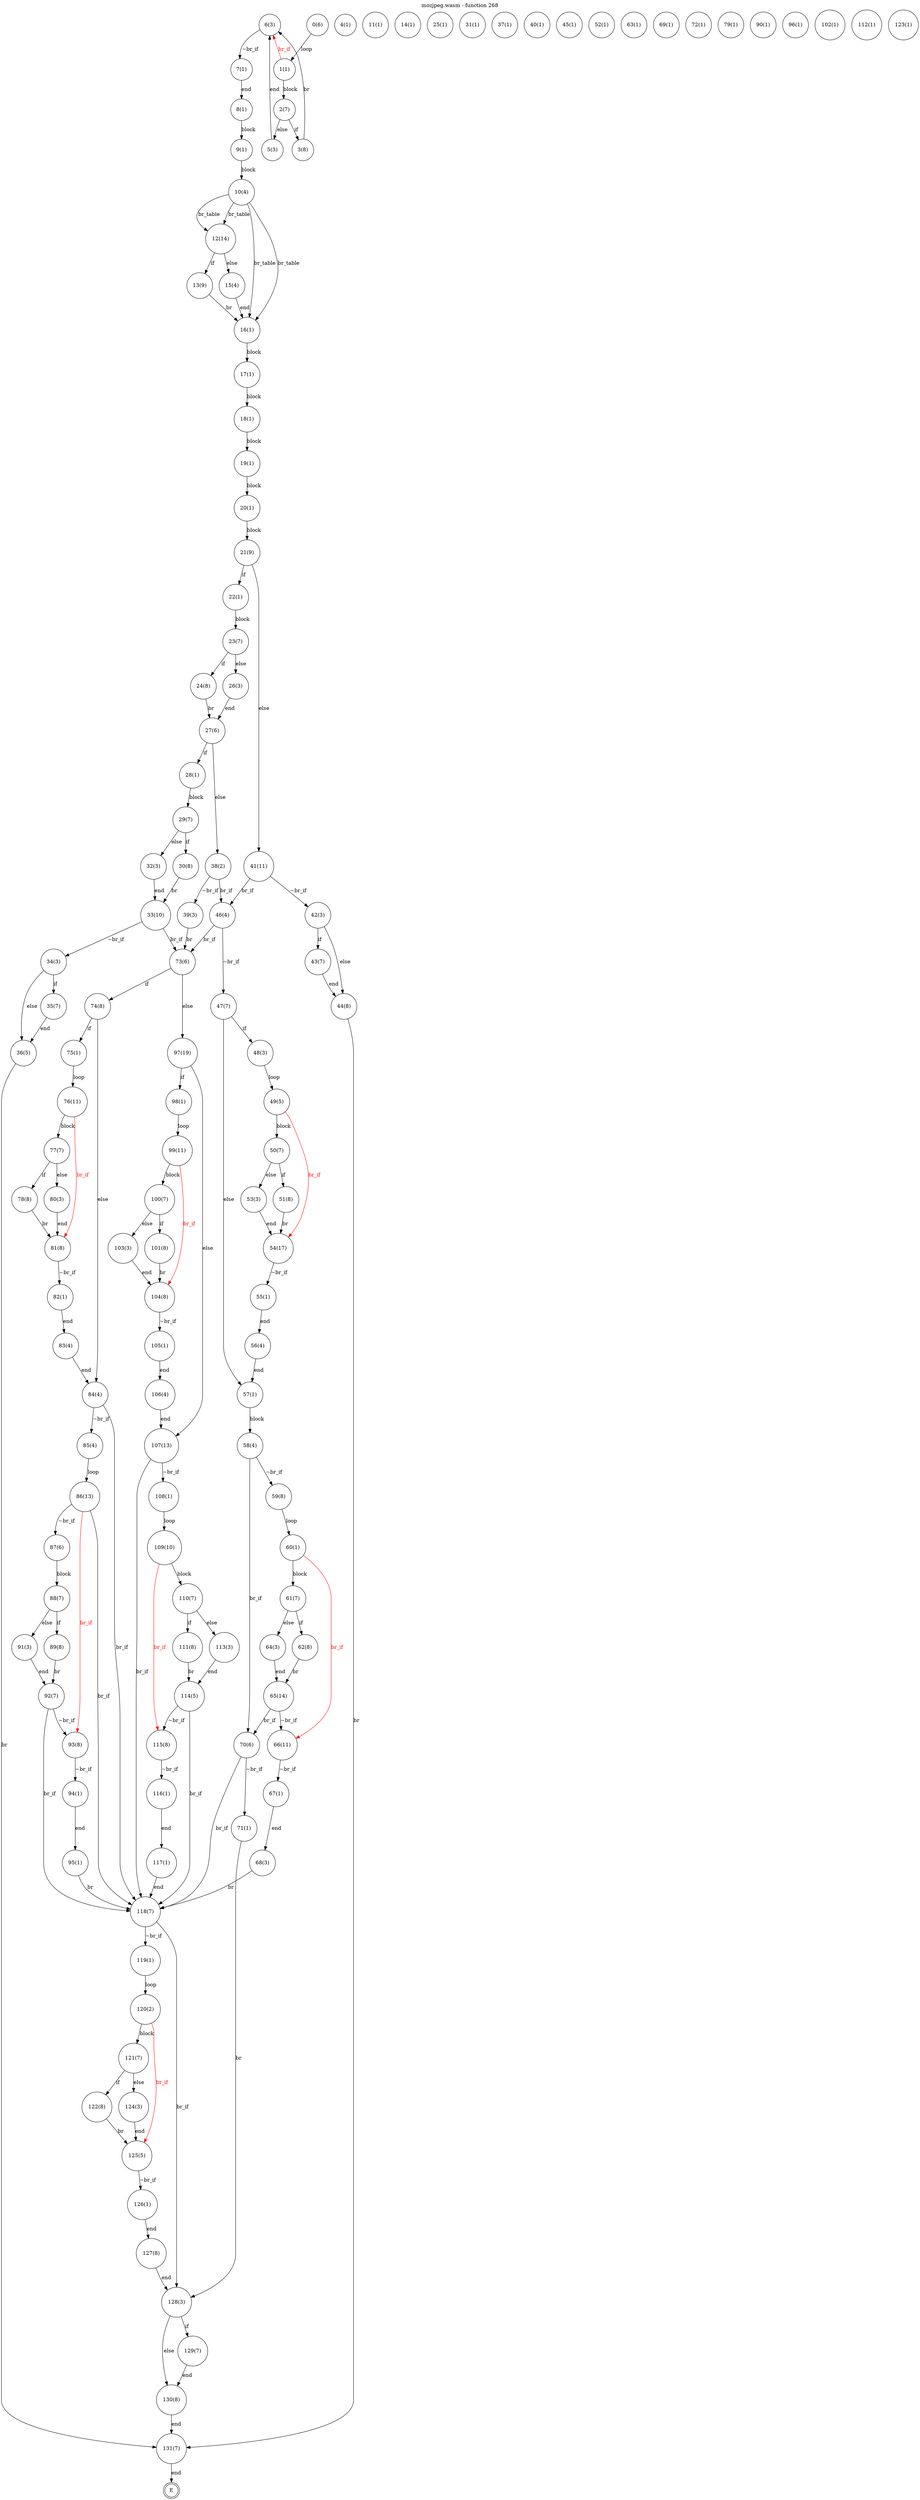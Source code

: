 digraph finite_state_machine {
    label = "mozjpeg.wasm - function 268"
    labelloc =  t
    labelfontsize = 16
    labelfontcolor = black
    labelfontname = "Helvetica"
    node [shape = doublecircle]; E ;
node [shape=circle, fontcolor=black, style="", label="0(6)"]0
node [shape=circle, fontcolor=black, style="", label="1(1)"]1
node [shape=circle, fontcolor=black, style="", label="2(7)"]2
node [shape=circle, fontcolor=black, style="", label="3(8)"]3
node [shape=circle, fontcolor=black, style="", label="4(1)"]4
node [shape=circle, fontcolor=black, style="", label="5(3)"]5
node [shape=circle, fontcolor=black, style="", label="6(3)"]6
node [shape=circle, fontcolor=black, style="", label="7(1)"]7
node [shape=circle, fontcolor=black, style="", label="8(1)"]8
node [shape=circle, fontcolor=black, style="", label="9(1)"]9
node [shape=circle, fontcolor=black, style="", label="10(4)"]10
node [shape=circle, fontcolor=black, style="", label="11(1)"]11
node [shape=circle, fontcolor=black, style="", label="12(14)"]12
node [shape=circle, fontcolor=black, style="", label="13(9)"]13
node [shape=circle, fontcolor=black, style="", label="14(1)"]14
node [shape=circle, fontcolor=black, style="", label="15(4)"]15
node [shape=circle, fontcolor=black, style="", label="16(1)"]16
node [shape=circle, fontcolor=black, style="", label="17(1)"]17
node [shape=circle, fontcolor=black, style="", label="18(1)"]18
node [shape=circle, fontcolor=black, style="", label="19(1)"]19
node [shape=circle, fontcolor=black, style="", label="20(1)"]20
node [shape=circle, fontcolor=black, style="", label="21(9)"]21
node [shape=circle, fontcolor=black, style="", label="22(1)"]22
node [shape=circle, fontcolor=black, style="", label="23(7)"]23
node [shape=circle, fontcolor=black, style="", label="24(8)"]24
node [shape=circle, fontcolor=black, style="", label="25(1)"]25
node [shape=circle, fontcolor=black, style="", label="26(3)"]26
node [shape=circle, fontcolor=black, style="", label="27(6)"]27
node [shape=circle, fontcolor=black, style="", label="28(1)"]28
node [shape=circle, fontcolor=black, style="", label="29(7)"]29
node [shape=circle, fontcolor=black, style="", label="30(8)"]30
node [shape=circle, fontcolor=black, style="", label="31(1)"]31
node [shape=circle, fontcolor=black, style="", label="32(3)"]32
node [shape=circle, fontcolor=black, style="", label="33(10)"]33
node [shape=circle, fontcolor=black, style="", label="34(3)"]34
node [shape=circle, fontcolor=black, style="", label="35(7)"]35
node [shape=circle, fontcolor=black, style="", label="36(5)"]36
node [shape=circle, fontcolor=black, style="", label="37(1)"]37
node [shape=circle, fontcolor=black, style="", label="38(2)"]38
node [shape=circle, fontcolor=black, style="", label="39(3)"]39
node [shape=circle, fontcolor=black, style="", label="40(1)"]40
node [shape=circle, fontcolor=black, style="", label="41(11)"]41
node [shape=circle, fontcolor=black, style="", label="42(3)"]42
node [shape=circle, fontcolor=black, style="", label="43(7)"]43
node [shape=circle, fontcolor=black, style="", label="44(8)"]44
node [shape=circle, fontcolor=black, style="", label="45(1)"]45
node [shape=circle, fontcolor=black, style="", label="46(4)"]46
node [shape=circle, fontcolor=black, style="", label="47(7)"]47
node [shape=circle, fontcolor=black, style="", label="48(3)"]48
node [shape=circle, fontcolor=black, style="", label="49(5)"]49
node [shape=circle, fontcolor=black, style="", label="50(7)"]50
node [shape=circle, fontcolor=black, style="", label="51(8)"]51
node [shape=circle, fontcolor=black, style="", label="52(1)"]52
node [shape=circle, fontcolor=black, style="", label="53(3)"]53
node [shape=circle, fontcolor=black, style="", label="54(17)"]54
node [shape=circle, fontcolor=black, style="", label="55(1)"]55
node [shape=circle, fontcolor=black, style="", label="56(4)"]56
node [shape=circle, fontcolor=black, style="", label="57(1)"]57
node [shape=circle, fontcolor=black, style="", label="58(4)"]58
node [shape=circle, fontcolor=black, style="", label="59(8)"]59
node [shape=circle, fontcolor=black, style="", label="60(1)"]60
node [shape=circle, fontcolor=black, style="", label="61(7)"]61
node [shape=circle, fontcolor=black, style="", label="62(8)"]62
node [shape=circle, fontcolor=black, style="", label="63(1)"]63
node [shape=circle, fontcolor=black, style="", label="64(3)"]64
node [shape=circle, fontcolor=black, style="", label="65(14)"]65
node [shape=circle, fontcolor=black, style="", label="66(11)"]66
node [shape=circle, fontcolor=black, style="", label="67(1)"]67
node [shape=circle, fontcolor=black, style="", label="68(3)"]68
node [shape=circle, fontcolor=black, style="", label="69(1)"]69
node [shape=circle, fontcolor=black, style="", label="70(6)"]70
node [shape=circle, fontcolor=black, style="", label="71(1)"]71
node [shape=circle, fontcolor=black, style="", label="72(1)"]72
node [shape=circle, fontcolor=black, style="", label="73(6)"]73
node [shape=circle, fontcolor=black, style="", label="74(8)"]74
node [shape=circle, fontcolor=black, style="", label="75(1)"]75
node [shape=circle, fontcolor=black, style="", label="76(11)"]76
node [shape=circle, fontcolor=black, style="", label="77(7)"]77
node [shape=circle, fontcolor=black, style="", label="78(8)"]78
node [shape=circle, fontcolor=black, style="", label="79(1)"]79
node [shape=circle, fontcolor=black, style="", label="80(3)"]80
node [shape=circle, fontcolor=black, style="", label="81(8)"]81
node [shape=circle, fontcolor=black, style="", label="82(1)"]82
node [shape=circle, fontcolor=black, style="", label="83(4)"]83
node [shape=circle, fontcolor=black, style="", label="84(4)"]84
node [shape=circle, fontcolor=black, style="", label="85(4)"]85
node [shape=circle, fontcolor=black, style="", label="86(13)"]86
node [shape=circle, fontcolor=black, style="", label="87(6)"]87
node [shape=circle, fontcolor=black, style="", label="88(7)"]88
node [shape=circle, fontcolor=black, style="", label="89(8)"]89
node [shape=circle, fontcolor=black, style="", label="90(1)"]90
node [shape=circle, fontcolor=black, style="", label="91(3)"]91
node [shape=circle, fontcolor=black, style="", label="92(7)"]92
node [shape=circle, fontcolor=black, style="", label="93(8)"]93
node [shape=circle, fontcolor=black, style="", label="94(1)"]94
node [shape=circle, fontcolor=black, style="", label="95(1)"]95
node [shape=circle, fontcolor=black, style="", label="96(1)"]96
node [shape=circle, fontcolor=black, style="", label="97(19)"]97
node [shape=circle, fontcolor=black, style="", label="98(1)"]98
node [shape=circle, fontcolor=black, style="", label="99(11)"]99
node [shape=circle, fontcolor=black, style="", label="100(7)"]100
node [shape=circle, fontcolor=black, style="", label="101(8)"]101
node [shape=circle, fontcolor=black, style="", label="102(1)"]102
node [shape=circle, fontcolor=black, style="", label="103(3)"]103
node [shape=circle, fontcolor=black, style="", label="104(8)"]104
node [shape=circle, fontcolor=black, style="", label="105(1)"]105
node [shape=circle, fontcolor=black, style="", label="106(4)"]106
node [shape=circle, fontcolor=black, style="", label="107(13)"]107
node [shape=circle, fontcolor=black, style="", label="108(1)"]108
node [shape=circle, fontcolor=black, style="", label="109(10)"]109
node [shape=circle, fontcolor=black, style="", label="110(7)"]110
node [shape=circle, fontcolor=black, style="", label="111(8)"]111
node [shape=circle, fontcolor=black, style="", label="112(1)"]112
node [shape=circle, fontcolor=black, style="", label="113(3)"]113
node [shape=circle, fontcolor=black, style="", label="114(5)"]114
node [shape=circle, fontcolor=black, style="", label="115(8)"]115
node [shape=circle, fontcolor=black, style="", label="116(1)"]116
node [shape=circle, fontcolor=black, style="", label="117(1)"]117
node [shape=circle, fontcolor=black, style="", label="118(7)"]118
node [shape=circle, fontcolor=black, style="", label="119(1)"]119
node [shape=circle, fontcolor=black, style="", label="120(2)"]120
node [shape=circle, fontcolor=black, style="", label="121(7)"]121
node [shape=circle, fontcolor=black, style="", label="122(8)"]122
node [shape=circle, fontcolor=black, style="", label="123(1)"]123
node [shape=circle, fontcolor=black, style="", label="124(3)"]124
node [shape=circle, fontcolor=black, style="", label="125(5)"]125
node [shape=circle, fontcolor=black, style="", label="126(1)"]126
node [shape=circle, fontcolor=black, style="", label="127(8)"]127
node [shape=circle, fontcolor=black, style="", label="128(3)"]128
node [shape=circle, fontcolor=black, style="", label="129(7)"]129
node [shape=circle, fontcolor=black, style="", label="130(8)"]130
node [shape=circle, fontcolor=black, style="", label="131(7)"]131
node [shape=circle, fontcolor=black, style="", label="E"]E
    0 -> 1[label="loop"];
    1 -> 2[label="block"];
    2 -> 3[label="if"];
    2 -> 5[label="else"];
    3 -> 6[label="br"];
    5 -> 6[label="end"];
    6 -> 7[label="~br_if"];
    6 -> 1[color="red" dir=back fontcolor="red" label="br_if"];
    7 -> 8[label="end"];
    8 -> 9[label="block"];
    9 -> 10[label="block"];
    10 -> 12[label="br_table"];
    10 -> 16[label="br_table"];
    10 -> 12[label="br_table"];
    10 -> 16[label="br_table"];
    12 -> 13[label="if"];
    12 -> 15[label="else"];
    13 -> 16[label="br"];
    15 -> 16[label="end"];
    16 -> 17[label="block"];
    17 -> 18[label="block"];
    18 -> 19[label="block"];
    19 -> 20[label="block"];
    20 -> 21[label="block"];
    21 -> 22[label="if"];
    21 -> 41[label="else"];
    22 -> 23[label="block"];
    23 -> 24[label="if"];
    23 -> 26[label="else"];
    24 -> 27[label="br"];
    26 -> 27[label="end"];
    27 -> 28[label="if"];
    27 -> 38[label="else"];
    28 -> 29[label="block"];
    29 -> 30[label="if"];
    29 -> 32[label="else"];
    30 -> 33[label="br"];
    32 -> 33[label="end"];
    33 -> 34[label="~br_if"];
    33 -> 73[label="br_if"];
    34 -> 35[label="if"];
    34 -> 36[label="else"];
    35 -> 36[label="end"];
    36 -> 131[label="br"];
    38 -> 39[label="~br_if"];
    38 -> 46[label="br_if"];
    39 -> 73[label="br"];
    41 -> 42[label="~br_if"];
    41 -> 46[label="br_if"];
    42 -> 43[label="if"];
    42 -> 44[label="else"];
    43 -> 44[label="end"];
    44 -> 131[label="br"];
    46 -> 47[label="~br_if"];
    46 -> 73[label="br_if"];
    47 -> 48[label="if"];
    47 -> 57[label="else"];
    48 -> 49[label="loop"];
    49 -> 50[label="block"];
    50 -> 51[label="if"];
    50 -> 53[label="else"];
    51 -> 54[label="br"];
    53 -> 54[label="end"];
    54 -> 55[label="~br_if"];
    54 -> 49[color="red" dir=back fontcolor="red" label="br_if"];
    55 -> 56[label="end"];
    56 -> 57[label="end"];
    57 -> 58[label="block"];
    58 -> 59[label="~br_if"];
    58 -> 70[label="br_if"];
    59 -> 60[label="loop"];
    60 -> 61[label="block"];
    61 -> 62[label="if"];
    61 -> 64[label="else"];
    62 -> 65[label="br"];
    64 -> 65[label="end"];
    65 -> 66[label="~br_if"];
    65 -> 70[label="br_if"];
    66 -> 67[label="~br_if"];
    66 -> 60[color="red" dir=back fontcolor="red" label="br_if"];
    67 -> 68[label="end"];
    68 -> 118[label="br"];
    70 -> 71[label="~br_if"];
    70 -> 118[label="br_if"];
    71 -> 128[label="br"];
    73 -> 74[label="if"];
    73 -> 97[label="else"];
    74 -> 75[label="if"];
    74 -> 84[label="else"];
    75 -> 76[label="loop"];
    76 -> 77[label="block"];
    77 -> 78[label="if"];
    77 -> 80[label="else"];
    78 -> 81[label="br"];
    80 -> 81[label="end"];
    81 -> 82[label="~br_if"];
    81 -> 76[color="red" dir=back fontcolor="red" label="br_if"];
    82 -> 83[label="end"];
    83 -> 84[label="end"];
    84 -> 85[label="~br_if"];
    84 -> 118[label="br_if"];
    85 -> 86[label="loop"];
    86 -> 87[label="~br_if"];
    86 -> 118[label="br_if"];
    87 -> 88[label="block"];
    88 -> 89[label="if"];
    88 -> 91[label="else"];
    89 -> 92[label="br"];
    91 -> 92[label="end"];
    92 -> 93[label="~br_if"];
    92 -> 118[label="br_if"];
    93 -> 94[label="~br_if"];
    93 -> 86[color="red" dir=back fontcolor="red" label="br_if"];
    94 -> 95[label="end"];
    95 -> 118[label="br"];
    97 -> 98[label="if"];
    97 -> 107[label="else"];
    98 -> 99[label="loop"];
    99 -> 100[label="block"];
    100 -> 101[label="if"];
    100 -> 103[label="else"];
    101 -> 104[label="br"];
    103 -> 104[label="end"];
    104 -> 105[label="~br_if"];
    104 -> 99[color="red" dir=back fontcolor="red" label="br_if"];
    105 -> 106[label="end"];
    106 -> 107[label="end"];
    107 -> 108[label="~br_if"];
    107 -> 118[label="br_if"];
    108 -> 109[label="loop"];
    109 -> 110[label="block"];
    110 -> 111[label="if"];
    110 -> 113[label="else"];
    111 -> 114[label="br"];
    113 -> 114[label="end"];
    114 -> 115[label="~br_if"];
    114 -> 118[label="br_if"];
    115 -> 116[label="~br_if"];
    115 -> 109[color="red" dir=back fontcolor="red" label="br_if"];
    116 -> 117[label="end"];
    117 -> 118[label="end"];
    118 -> 119[label="~br_if"];
    118 -> 128[label="br_if"];
    119 -> 120[label="loop"];
    120 -> 121[label="block"];
    121 -> 122[label="if"];
    121 -> 124[label="else"];
    122 -> 125[label="br"];
    124 -> 125[label="end"];
    125 -> 126[label="~br_if"];
    125 -> 120[color="red" dir=back fontcolor="red" label="br_if"];
    126 -> 127[label="end"];
    127 -> 128[label="end"];
    128 -> 129[label="if"];
    128 -> 130[label="else"];
    129 -> 130[label="end"];
    130 -> 131[label="end"];
    131 -> E[label="end"];
}

